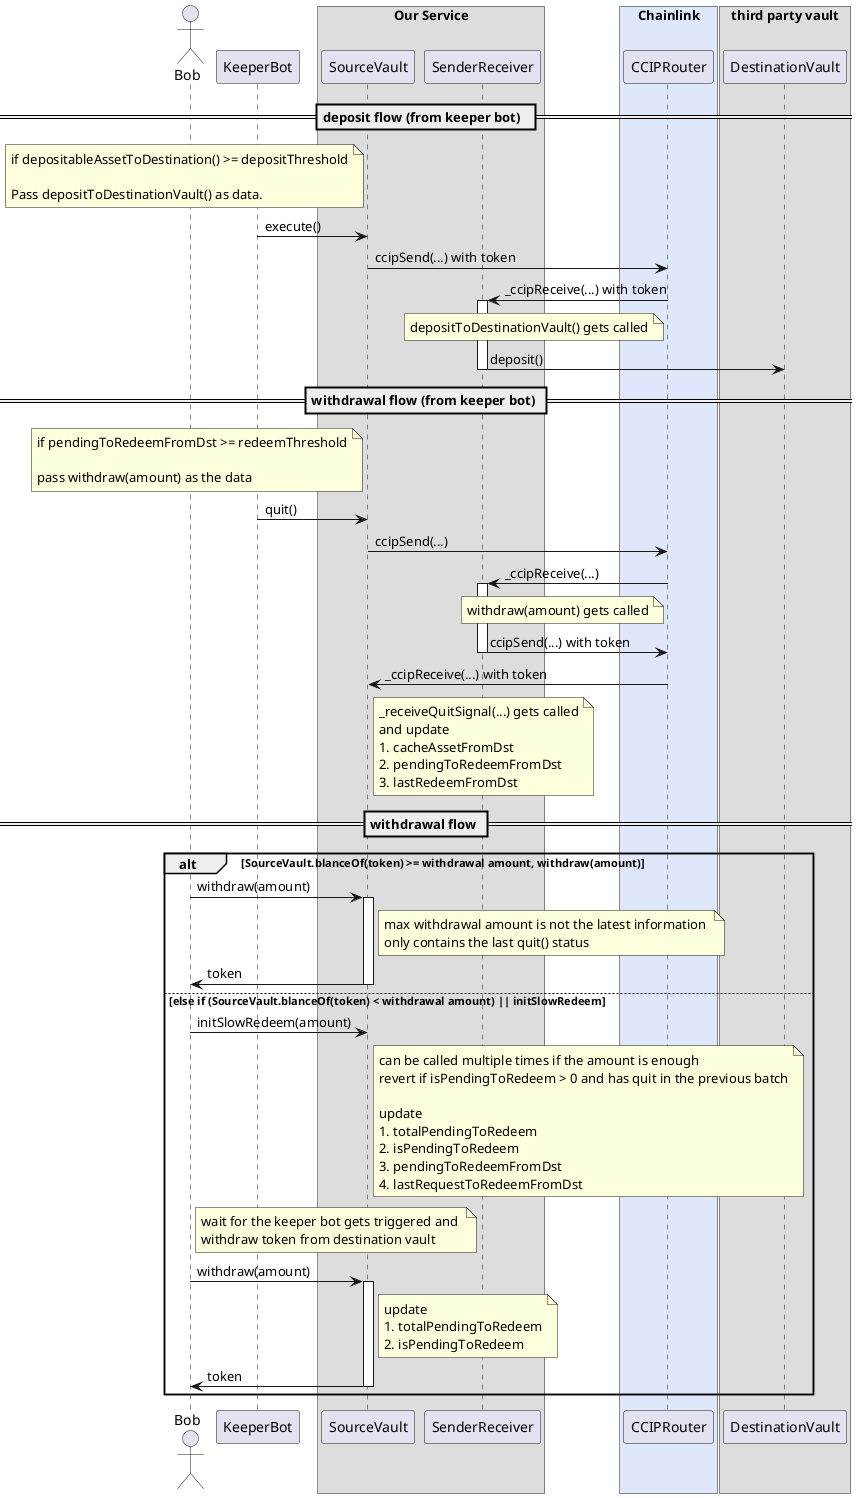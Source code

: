 @startuml
actor Bob
participant KeeperBot

box "Our Service"
participant SourceVault
participant SenderReceiver
endbox

== deposit flow (from keeper bot)  ==
note left SourceVault
if depositableAssetToDestination() >= depositThreshold

Pass depositToDestinationVault() as data.
end note
KeeperBot -> SourceVault: execute()
SourceVault -> CCIPRouter: ccipSend(...) with token
CCIPRouter -> SenderReceiver: _ccipReceive(...) with token
note left CCIPRouter: depositToDestinationVault() gets called
activate SenderReceiver
SenderReceiver -> DestinationVault: deposit()
deactivate SenderReceiver

== withdrawal flow (from keeper bot) ==
note left SourceVault
if pendingToRedeemFromDst >= redeemThreshold

pass withdraw(amount) as the data
end note
KeeperBot -> SourceVault: quit()
SourceVault -> CCIPRouter: ccipSend(...)
CCIPRouter -> SenderReceiver: _ccipReceive(...)
note left CCIPRouter: withdraw(amount) gets called
activate SenderReceiver
SenderReceiver -> CCIPRouter: ccipSend(...) with token
deactivate SenderReceiver
CCIPRouter -> SourceVault: _ccipReceive(...) with token

note right SourceVault
_receiveQuitSignal(...) gets called
and update 
1. cacheAssetFromDst
2. pendingToRedeemFromDst
3. lastRedeemFromDst
end note



== withdrawal flow ==
alt SourceVault.blanceOf(token) >= withdrawal amount, withdraw(amount)
    Bob -> SourceVault: withdraw(amount)
    activate SourceVault
    note right SourceVault
    max withdrawal amount is not the latest information 
    only contains the last quit() status
    end note
    SourceVault -> Bob: token
    deactivate SourceVault
else else if (SourceVault.blanceOf(token) < withdrawal amount) || initSlowRedeem
  Bob -> SourceVault: initSlowRedeem(amount)
  note right SourceVault
  can be called multiple times if the amount is enough 
  revert if isPendingToRedeem > 0 and has quit in the previous batch

  update 
  1. totalPendingToRedeem
  2. isPendingToRedeem
  3. pendingToRedeemFromDst
  4. lastRequestToRedeemFromDst
  end note
  
  note right Bob
  wait for the keeper bot gets triggered and 
  withdraw token from destination vault
  end note
  
  Bob -> SourceVault: withdraw(amount)
  activate SourceVault
  note right SourceVault
  update
  1. totalPendingToRedeem
  2. isPendingToRedeem
  end note
  SourceVault -> Bob: token
  deactivate SourceVault
end


box "Chainlink" #dfe7fb
participant CCIPRouter order 30
endbox

box "third party vault"
participant DestinationVault order 50
endbox
@enduml
